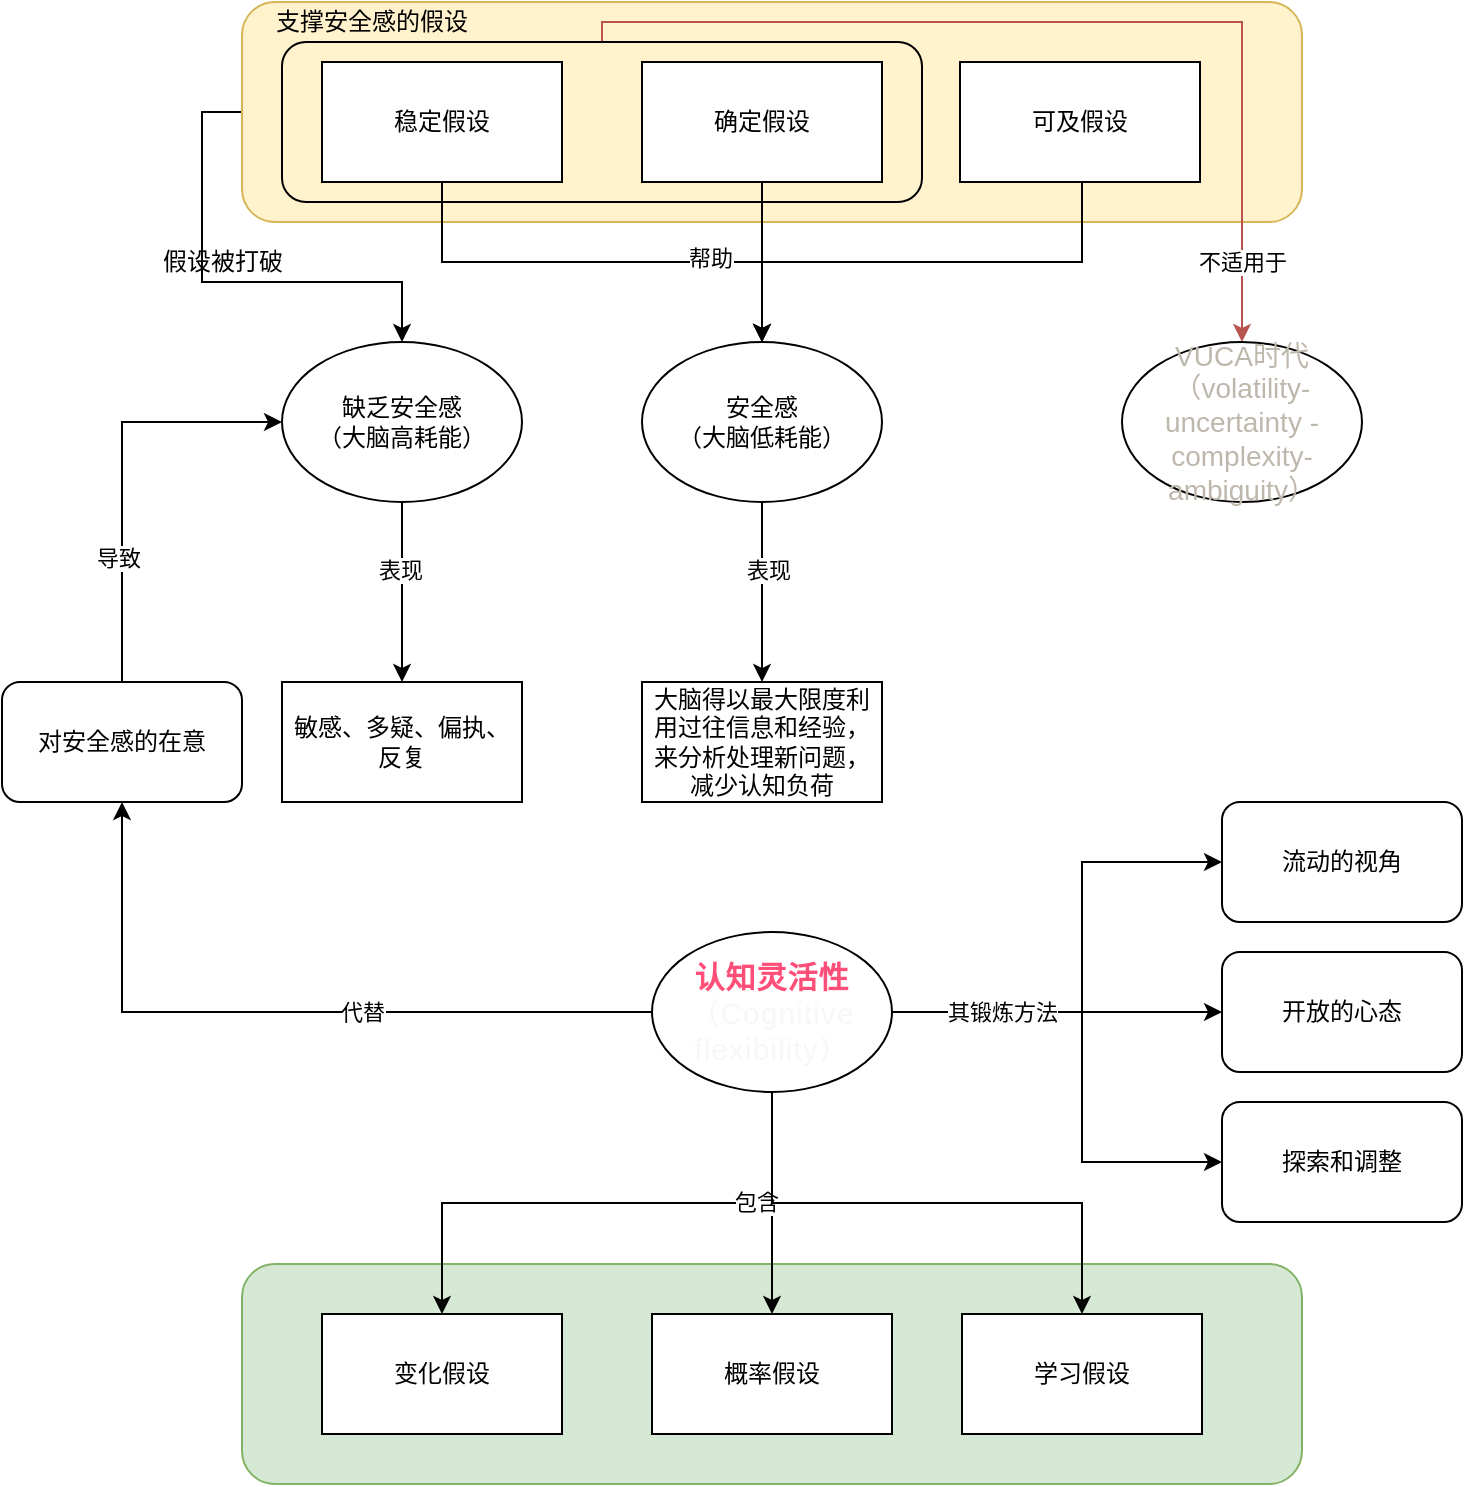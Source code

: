 <mxfile version="14.5.6" type="github">
  <diagram id="i_D81Arc5BK29oBQtBl0" name="Page-1">
    <mxGraphModel dx="1422" dy="762" grid="1" gridSize="10" guides="1" tooltips="1" connect="1" arrows="1" fold="1" page="1" pageScale="1" pageWidth="827" pageHeight="1169" math="0" shadow="0">
      <root>
        <mxCell id="0" />
        <mxCell id="1" parent="0" />
        <mxCell id="s7Tx72v1yJZnEY2X_9qU-11" value="" style="rounded=1;whiteSpace=wrap;html=1;fillColor=#d5e8d4;strokeColor=#82b366;" vertex="1" parent="1">
          <mxGeometry x="120" y="751" width="530" height="110" as="geometry" />
        </mxCell>
        <mxCell id="5tYqp_vPMHXhIM1eS4Vf-11" style="edgeStyle=orthogonalEdgeStyle;rounded=0;orthogonalLoop=1;jettySize=auto;html=1;exitX=0;exitY=0.5;exitDx=0;exitDy=0;entryX=0.5;entryY=0;entryDx=0;entryDy=0;" parent="1" source="5tYqp_vPMHXhIM1eS4Vf-9" target="5tYqp_vPMHXhIM1eS4Vf-12" edge="1">
          <mxGeometry relative="1" as="geometry">
            <mxPoint x="170" y="310" as="targetPoint" />
          </mxGeometry>
        </mxCell>
        <mxCell id="5tYqp_vPMHXhIM1eS4Vf-9" value="" style="rounded=1;whiteSpace=wrap;html=1;fillColor=#fff2cc;strokeColor=#d6b656;" parent="1" vertex="1">
          <mxGeometry x="120" y="120" width="530" height="110" as="geometry" />
        </mxCell>
        <mxCell id="5tYqp_vPMHXhIM1eS4Vf-5" style="edgeStyle=orthogonalEdgeStyle;rounded=0;orthogonalLoop=1;jettySize=auto;html=1;exitX=0.5;exitY=1;exitDx=0;exitDy=0;entryX=0.5;entryY=0;entryDx=0;entryDy=0;" parent="1" source="5tYqp_vPMHXhIM1eS4Vf-1" target="5tYqp_vPMHXhIM1eS4Vf-4" edge="1">
          <mxGeometry relative="1" as="geometry" />
        </mxCell>
        <mxCell id="5tYqp_vPMHXhIM1eS4Vf-8" value="帮助" style="edgeLabel;html=1;align=center;verticalAlign=middle;resizable=0;points=[];" parent="5tYqp_vPMHXhIM1eS4Vf-5" vertex="1" connectable="0">
          <mxGeometry x="0.446" y="2" relative="1" as="geometry">
            <mxPoint as="offset" />
          </mxGeometry>
        </mxCell>
        <mxCell id="5tYqp_vPMHXhIM1eS4Vf-1" value="稳定假设" style="rounded=0;whiteSpace=wrap;html=1;" parent="1" vertex="1">
          <mxGeometry x="160" y="150" width="120" height="60" as="geometry" />
        </mxCell>
        <mxCell id="5tYqp_vPMHXhIM1eS4Vf-6" style="edgeStyle=orthogonalEdgeStyle;rounded=0;orthogonalLoop=1;jettySize=auto;html=1;exitX=0.5;exitY=1;exitDx=0;exitDy=0;entryX=0.5;entryY=0;entryDx=0;entryDy=0;" parent="1" source="5tYqp_vPMHXhIM1eS4Vf-2" target="5tYqp_vPMHXhIM1eS4Vf-4" edge="1">
          <mxGeometry relative="1" as="geometry">
            <mxPoint x="380" y="270" as="targetPoint" />
          </mxGeometry>
        </mxCell>
        <mxCell id="5tYqp_vPMHXhIM1eS4Vf-2" value="确定假设" style="rounded=0;whiteSpace=wrap;html=1;" parent="1" vertex="1">
          <mxGeometry x="320" y="150" width="120" height="60" as="geometry" />
        </mxCell>
        <mxCell id="5tYqp_vPMHXhIM1eS4Vf-7" style="edgeStyle=orthogonalEdgeStyle;rounded=0;orthogonalLoop=1;jettySize=auto;html=1;exitX=0.5;exitY=1;exitDx=0;exitDy=0;entryX=0.5;entryY=0;entryDx=0;entryDy=0;" parent="1" source="5tYqp_vPMHXhIM1eS4Vf-3" target="5tYqp_vPMHXhIM1eS4Vf-4" edge="1">
          <mxGeometry relative="1" as="geometry">
            <mxPoint x="380" y="270" as="targetPoint" />
            <Array as="points">
              <mxPoint x="540" y="250" />
              <mxPoint x="380" y="250" />
            </Array>
          </mxGeometry>
        </mxCell>
        <mxCell id="5tYqp_vPMHXhIM1eS4Vf-3" value="可及假设" style="rounded=0;whiteSpace=wrap;html=1;" parent="1" vertex="1">
          <mxGeometry x="479" y="150" width="120" height="60" as="geometry" />
        </mxCell>
        <mxCell id="5tYqp_vPMHXhIM1eS4Vf-19" value="" style="edgeStyle=orthogonalEdgeStyle;rounded=0;orthogonalLoop=1;jettySize=auto;html=1;" parent="1" source="5tYqp_vPMHXhIM1eS4Vf-4" target="5tYqp_vPMHXhIM1eS4Vf-18" edge="1">
          <mxGeometry relative="1" as="geometry" />
        </mxCell>
        <mxCell id="5tYqp_vPMHXhIM1eS4Vf-21" value="表现" style="edgeLabel;html=1;align=center;verticalAlign=middle;resizable=0;points=[];" parent="5tYqp_vPMHXhIM1eS4Vf-19" vertex="1" connectable="0">
          <mxGeometry x="-0.244" y="3" relative="1" as="geometry">
            <mxPoint as="offset" />
          </mxGeometry>
        </mxCell>
        <mxCell id="5tYqp_vPMHXhIM1eS4Vf-4" value="安全感&lt;br&gt;（大脑低耗能）" style="ellipse;whiteSpace=wrap;html=1;" parent="1" vertex="1">
          <mxGeometry x="320" y="290" width="120" height="80" as="geometry" />
        </mxCell>
        <mxCell id="5tYqp_vPMHXhIM1eS4Vf-17" value="" style="edgeStyle=orthogonalEdgeStyle;rounded=0;orthogonalLoop=1;jettySize=auto;html=1;" parent="1" source="5tYqp_vPMHXhIM1eS4Vf-12" target="5tYqp_vPMHXhIM1eS4Vf-16" edge="1">
          <mxGeometry relative="1" as="geometry" />
        </mxCell>
        <mxCell id="5tYqp_vPMHXhIM1eS4Vf-20" value="表现" style="edgeLabel;html=1;align=center;verticalAlign=middle;resizable=0;points=[];" parent="5tYqp_vPMHXhIM1eS4Vf-17" vertex="1" connectable="0">
          <mxGeometry x="-0.244" y="-1" relative="1" as="geometry">
            <mxPoint as="offset" />
          </mxGeometry>
        </mxCell>
        <mxCell id="5tYqp_vPMHXhIM1eS4Vf-12" value="缺乏安全感&lt;br&gt;（大脑高耗能）" style="ellipse;whiteSpace=wrap;html=1;" parent="1" vertex="1">
          <mxGeometry x="140" y="290" width="120" height="80" as="geometry" />
        </mxCell>
        <mxCell id="5tYqp_vPMHXhIM1eS4Vf-14" value="假设被打破" style="text;html=1;align=center;verticalAlign=middle;resizable=0;points=[];autosize=1;" parent="1" vertex="1">
          <mxGeometry x="70" y="240" width="80" height="20" as="geometry" />
        </mxCell>
        <mxCell id="5tYqp_vPMHXhIM1eS4Vf-15" value="支撑安全感的假设" style="text;html=1;strokeColor=none;fillColor=none;align=center;verticalAlign=middle;whiteSpace=wrap;rounded=0;" parent="1" vertex="1">
          <mxGeometry x="120" y="120" width="130" height="20" as="geometry" />
        </mxCell>
        <mxCell id="5tYqp_vPMHXhIM1eS4Vf-16" value="敏感、多疑、偏执、反复" style="whiteSpace=wrap;html=1;" parent="1" vertex="1">
          <mxGeometry x="140" y="460" width="120" height="60" as="geometry" />
        </mxCell>
        <mxCell id="5tYqp_vPMHXhIM1eS4Vf-18" value="大脑得以最大限度利用过往信息和经验，来分析处理新问题，减少认知负荷" style="whiteSpace=wrap;html=1;" parent="1" vertex="1">
          <mxGeometry x="320" y="460" width="120" height="60" as="geometry" />
        </mxCell>
        <mxCell id="5tYqp_vPMHXhIM1eS4Vf-23" style="edgeStyle=orthogonalEdgeStyle;rounded=0;orthogonalLoop=1;jettySize=auto;html=1;exitX=0.5;exitY=0;exitDx=0;exitDy=0;entryX=0.5;entryY=0;entryDx=0;entryDy=0;fillColor=#f8cecc;strokeColor=#b85450;" parent="1" source="5tYqp_vPMHXhIM1eS4Vf-22" target="5tYqp_vPMHXhIM1eS4Vf-24" edge="1">
          <mxGeometry relative="1" as="geometry">
            <mxPoint x="620" y="350" as="targetPoint" />
            <Array as="points">
              <mxPoint x="300" y="130" />
              <mxPoint x="620" y="130" />
            </Array>
          </mxGeometry>
        </mxCell>
        <mxCell id="5tYqp_vPMHXhIM1eS4Vf-25" value="不适用于" style="edgeLabel;html=1;align=center;verticalAlign=middle;resizable=0;points=[];" parent="5tYqp_vPMHXhIM1eS4Vf-23" vertex="1" connectable="0">
          <mxGeometry x="0.596" y="5" relative="1" as="geometry">
            <mxPoint x="-5" y="59" as="offset" />
          </mxGeometry>
        </mxCell>
        <mxCell id="5tYqp_vPMHXhIM1eS4Vf-22" value="" style="rounded=1;whiteSpace=wrap;html=1;fillColor=none;" parent="1" vertex="1">
          <mxGeometry x="140" y="140" width="320" height="80" as="geometry" />
        </mxCell>
        <mxCell id="5tYqp_vPMHXhIM1eS4Vf-24" value="&lt;span style=&quot;color: rgb(190 , 183 , 172) ; font-family: &amp;#34;arial&amp;#34; , sans-serif ; font-size: 14px ; text-align: left&quot;&gt;VUCA时代&lt;br&gt;（&lt;span style=&quot;color: rgb(190 , 183 , 172)&quot;&gt;volatility-uncertainty -complexity-&lt;/span&gt;&lt;span style=&quot;color: rgb(190 , 183 , 172)&quot;&gt;ambiguity&lt;/span&gt;）&lt;br&gt;&lt;/span&gt;" style="ellipse;whiteSpace=wrap;html=1;" parent="1" vertex="1">
          <mxGeometry x="560" y="290" width="120" height="80" as="geometry" />
        </mxCell>
        <mxCell id="5tYqp_vPMHXhIM1eS4Vf-28" style="edgeStyle=orthogonalEdgeStyle;rounded=0;orthogonalLoop=1;jettySize=auto;html=1;exitX=0.5;exitY=0;exitDx=0;exitDy=0;entryX=0;entryY=0.5;entryDx=0;entryDy=0;" parent="1" source="5tYqp_vPMHXhIM1eS4Vf-27" target="5tYqp_vPMHXhIM1eS4Vf-12" edge="1">
          <mxGeometry relative="1" as="geometry" />
        </mxCell>
        <mxCell id="5tYqp_vPMHXhIM1eS4Vf-29" value="导致" style="edgeLabel;html=1;align=center;verticalAlign=middle;resizable=0;points=[];" parent="5tYqp_vPMHXhIM1eS4Vf-28" vertex="1" connectable="0">
          <mxGeometry x="-0.407" y="2" relative="1" as="geometry">
            <mxPoint as="offset" />
          </mxGeometry>
        </mxCell>
        <mxCell id="5tYqp_vPMHXhIM1eS4Vf-27" value="对安全感的在意" style="rounded=1;whiteSpace=wrap;html=1;fillColor=#ffffff;" parent="1" vertex="1">
          <mxGeometry y="460" width="120" height="60" as="geometry" />
        </mxCell>
        <mxCell id="s7Tx72v1yJZnEY2X_9qU-2" style="edgeStyle=orthogonalEdgeStyle;rounded=0;orthogonalLoop=1;jettySize=auto;html=1;entryX=0.5;entryY=1;entryDx=0;entryDy=0;" edge="1" parent="1" source="s7Tx72v1yJZnEY2X_9qU-1" target="5tYqp_vPMHXhIM1eS4Vf-27">
          <mxGeometry relative="1" as="geometry" />
        </mxCell>
        <mxCell id="s7Tx72v1yJZnEY2X_9qU-3" value="代替" style="edgeLabel;html=1;align=center;verticalAlign=middle;resizable=0;points=[];" vertex="1" connectable="0" parent="s7Tx72v1yJZnEY2X_9qU-2">
          <mxGeometry x="-0.189" y="3" relative="1" as="geometry">
            <mxPoint x="5" y="-3" as="offset" />
          </mxGeometry>
        </mxCell>
        <mxCell id="s7Tx72v1yJZnEY2X_9qU-5" value="" style="edgeStyle=orthogonalEdgeStyle;rounded=0;orthogonalLoop=1;jettySize=auto;html=1;" edge="1" parent="1" source="s7Tx72v1yJZnEY2X_9qU-1" target="s7Tx72v1yJZnEY2X_9qU-4">
          <mxGeometry relative="1" as="geometry" />
        </mxCell>
        <mxCell id="s7Tx72v1yJZnEY2X_9qU-8" style="edgeStyle=orthogonalEdgeStyle;rounded=0;orthogonalLoop=1;jettySize=auto;html=1;exitX=0.5;exitY=1;exitDx=0;exitDy=0;" edge="1" parent="1" source="s7Tx72v1yJZnEY2X_9qU-1" target="s7Tx72v1yJZnEY2X_9qU-6">
          <mxGeometry relative="1" as="geometry" />
        </mxCell>
        <mxCell id="s7Tx72v1yJZnEY2X_9qU-10" value="包含" style="edgeLabel;html=1;align=center;verticalAlign=middle;resizable=0;points=[];" vertex="1" connectable="0" parent="s7Tx72v1yJZnEY2X_9qU-8">
          <mxGeometry x="-0.537" y="-1" relative="1" as="geometry">
            <mxPoint as="offset" />
          </mxGeometry>
        </mxCell>
        <mxCell id="s7Tx72v1yJZnEY2X_9qU-9" style="edgeStyle=orthogonalEdgeStyle;rounded=0;orthogonalLoop=1;jettySize=auto;html=1;exitX=0.5;exitY=1;exitDx=0;exitDy=0;" edge="1" parent="1" source="s7Tx72v1yJZnEY2X_9qU-1" target="s7Tx72v1yJZnEY2X_9qU-7">
          <mxGeometry relative="1" as="geometry" />
        </mxCell>
        <mxCell id="s7Tx72v1yJZnEY2X_9qU-13" style="edgeStyle=orthogonalEdgeStyle;rounded=0;orthogonalLoop=1;jettySize=auto;html=1;exitX=1;exitY=0.5;exitDx=0;exitDy=0;entryX=0;entryY=0.5;entryDx=0;entryDy=0;" edge="1" parent="1" source="s7Tx72v1yJZnEY2X_9qU-1" target="s7Tx72v1yJZnEY2X_9qU-12">
          <mxGeometry relative="1" as="geometry">
            <mxPoint x="520" y="540" as="targetPoint" />
            <Array as="points">
              <mxPoint x="540" y="625" />
              <mxPoint x="540" y="550" />
            </Array>
          </mxGeometry>
        </mxCell>
        <mxCell id="s7Tx72v1yJZnEY2X_9qU-15" style="edgeStyle=orthogonalEdgeStyle;rounded=0;orthogonalLoop=1;jettySize=auto;html=1;exitX=1;exitY=0.5;exitDx=0;exitDy=0;entryX=0;entryY=0.5;entryDx=0;entryDy=0;" edge="1" parent="1" source="s7Tx72v1yJZnEY2X_9qU-1" target="s7Tx72v1yJZnEY2X_9qU-14">
          <mxGeometry relative="1" as="geometry" />
        </mxCell>
        <mxCell id="s7Tx72v1yJZnEY2X_9qU-17" style="edgeStyle=orthogonalEdgeStyle;rounded=0;orthogonalLoop=1;jettySize=auto;html=1;exitX=1;exitY=0.5;exitDx=0;exitDy=0;entryX=0;entryY=0.5;entryDx=0;entryDy=0;" edge="1" parent="1" source="s7Tx72v1yJZnEY2X_9qU-1" target="s7Tx72v1yJZnEY2X_9qU-16">
          <mxGeometry relative="1" as="geometry">
            <Array as="points">
              <mxPoint x="540" y="625" />
              <mxPoint x="540" y="700" />
            </Array>
          </mxGeometry>
        </mxCell>
        <mxCell id="s7Tx72v1yJZnEY2X_9qU-18" value="其锻炼方法" style="edgeLabel;html=1;align=center;verticalAlign=middle;resizable=0;points=[];" vertex="1" connectable="0" parent="s7Tx72v1yJZnEY2X_9qU-17">
          <mxGeometry x="-0.725" y="-2" relative="1" as="geometry">
            <mxPoint x="22" y="-2" as="offset" />
          </mxGeometry>
        </mxCell>
        <mxCell id="s7Tx72v1yJZnEY2X_9qU-1" value="&lt;span style=&quot;background-color: transparent&quot;&gt;&lt;span style=&quot;margin: 0px ; padding: 0px ; color: rgb(255 , 79 , 121) ; max-width: 100% ; text-align: justify ; font-size: 15px ; letter-spacing: 0.5px ; box-sizing: border-box ; overflow-wrap: break-word&quot;&gt;&lt;strong style=&quot;margin: 0px ; padding: 0px ; max-width: 100% ; box-sizing: border-box ; overflow-wrap: break-word&quot;&gt;认知灵活性&lt;/strong&gt;&lt;/span&gt;&lt;span style=&quot;margin: 0px ; padding: 0px ; max-width: 100% ; color: rgba(244 , 242 , 238 , 0.6) ; text-align: justify ; font-size: 15px ; letter-spacing: 0.5px ; box-sizing: border-box ; overflow-wrap: break-word&quot;&gt;（Cognitive flexibility）&lt;/span&gt;&lt;/span&gt;" style="ellipse;whiteSpace=wrap;html=1;" vertex="1" parent="1">
          <mxGeometry x="325" y="585" width="120" height="80" as="geometry" />
        </mxCell>
        <mxCell id="s7Tx72v1yJZnEY2X_9qU-4" value="概率假设" style="whiteSpace=wrap;html=1;" vertex="1" parent="1">
          <mxGeometry x="325" y="776" width="120" height="60" as="geometry" />
        </mxCell>
        <mxCell id="s7Tx72v1yJZnEY2X_9qU-6" value="变化假设" style="whiteSpace=wrap;html=1;" vertex="1" parent="1">
          <mxGeometry x="160" y="776" width="120" height="60" as="geometry" />
        </mxCell>
        <mxCell id="s7Tx72v1yJZnEY2X_9qU-7" value="学习假设" style="whiteSpace=wrap;html=1;" vertex="1" parent="1">
          <mxGeometry x="480" y="776" width="120" height="60" as="geometry" />
        </mxCell>
        <mxCell id="s7Tx72v1yJZnEY2X_9qU-12" value="流动的视角" style="rounded=1;whiteSpace=wrap;html=1;" vertex="1" parent="1">
          <mxGeometry x="610" y="520" width="120" height="60" as="geometry" />
        </mxCell>
        <mxCell id="s7Tx72v1yJZnEY2X_9qU-14" value="开放的心态" style="rounded=1;whiteSpace=wrap;html=1;" vertex="1" parent="1">
          <mxGeometry x="610" y="595" width="120" height="60" as="geometry" />
        </mxCell>
        <mxCell id="s7Tx72v1yJZnEY2X_9qU-16" value="探索和调整" style="rounded=1;whiteSpace=wrap;html=1;" vertex="1" parent="1">
          <mxGeometry x="610" y="670" width="120" height="60" as="geometry" />
        </mxCell>
      </root>
    </mxGraphModel>
  </diagram>
</mxfile>
